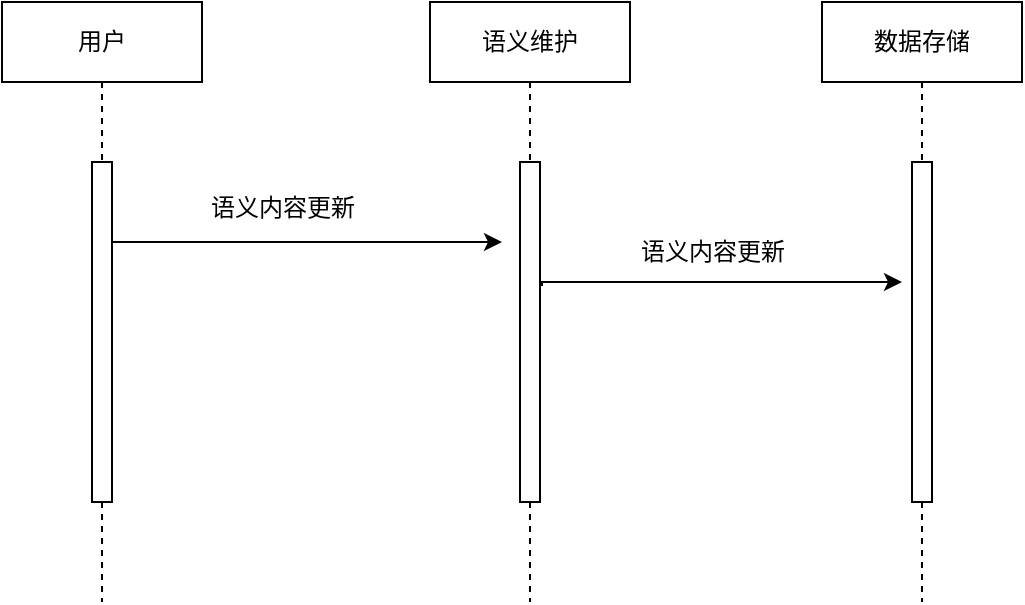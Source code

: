 <mxfile version="27.1.4">
  <diagram name="第 1 页" id="MfIFG6zJ9QqYfpl9coRl">
    <mxGraphModel dx="430" dy="221" grid="1" gridSize="10" guides="1" tooltips="1" connect="1" arrows="1" fold="1" page="1" pageScale="1" pageWidth="827" pageHeight="1169" math="0" shadow="0">
      <root>
        <mxCell id="0" />
        <mxCell id="1" parent="0" />
        <mxCell id="7Od66dSv7Lf0fgTr6rLx-1" value="用户" style="shape=umlLifeline;perimeter=lifelinePerimeter;whiteSpace=wrap;html=1;container=1;dropTarget=0;collapsible=0;recursiveResize=0;outlineConnect=0;portConstraint=eastwest;newEdgeStyle={&quot;curved&quot;:0,&quot;rounded&quot;:0};" vertex="1" parent="1">
          <mxGeometry x="150" y="50" width="100" height="300" as="geometry" />
        </mxCell>
        <mxCell id="7Od66dSv7Lf0fgTr6rLx-4" value="" style="html=1;points=[[0,0,0,0,5],[0,1,0,0,-5],[1,0,0,0,5],[1,1,0,0,-5]];perimeter=orthogonalPerimeter;outlineConnect=0;targetShapes=umlLifeline;portConstraint=eastwest;newEdgeStyle={&quot;curved&quot;:0,&quot;rounded&quot;:0};" vertex="1" parent="7Od66dSv7Lf0fgTr6rLx-1">
          <mxGeometry x="45" y="80" width="10" height="170" as="geometry" />
        </mxCell>
        <mxCell id="7Od66dSv7Lf0fgTr6rLx-2" value="语义维护" style="shape=umlLifeline;perimeter=lifelinePerimeter;whiteSpace=wrap;html=1;container=1;dropTarget=0;collapsible=0;recursiveResize=0;outlineConnect=0;portConstraint=eastwest;newEdgeStyle={&quot;curved&quot;:0,&quot;rounded&quot;:0};" vertex="1" parent="1">
          <mxGeometry x="364" y="50" width="100" height="300" as="geometry" />
        </mxCell>
        <mxCell id="7Od66dSv7Lf0fgTr6rLx-5" value="" style="html=1;points=[[0,0,0,0,5],[0,1,0,0,-5],[1,0,0,0,5],[1,1,0,0,-5]];perimeter=orthogonalPerimeter;outlineConnect=0;targetShapes=umlLifeline;portConstraint=eastwest;newEdgeStyle={&quot;curved&quot;:0,&quot;rounded&quot;:0};" vertex="1" parent="7Od66dSv7Lf0fgTr6rLx-2">
          <mxGeometry x="45" y="80" width="10" height="170" as="geometry" />
        </mxCell>
        <mxCell id="7Od66dSv7Lf0fgTr6rLx-3" value="数据存储" style="shape=umlLifeline;perimeter=lifelinePerimeter;whiteSpace=wrap;html=1;container=1;dropTarget=0;collapsible=0;recursiveResize=0;outlineConnect=0;portConstraint=eastwest;newEdgeStyle={&quot;curved&quot;:0,&quot;rounded&quot;:0};" vertex="1" parent="1">
          <mxGeometry x="560" y="50" width="100" height="300" as="geometry" />
        </mxCell>
        <mxCell id="7Od66dSv7Lf0fgTr6rLx-10" value="" style="html=1;points=[[0,0,0,0,5],[0,1,0,0,-5],[1,0,0,0,5],[1,1,0,0,-5]];perimeter=orthogonalPerimeter;outlineConnect=0;targetShapes=umlLifeline;portConstraint=eastwest;newEdgeStyle={&quot;curved&quot;:0,&quot;rounded&quot;:0};" vertex="1" parent="7Od66dSv7Lf0fgTr6rLx-3">
          <mxGeometry x="45" y="80" width="10" height="170" as="geometry" />
        </mxCell>
        <mxCell id="7Od66dSv7Lf0fgTr6rLx-6" style="edgeStyle=orthogonalEdgeStyle;rounded=0;orthogonalLoop=1;jettySize=auto;html=1;curved=0;" edge="1" parent="1">
          <mxGeometry relative="1" as="geometry">
            <mxPoint x="400" y="170" as="targetPoint" />
            <mxPoint x="205" y="170" as="sourcePoint" />
            <Array as="points">
              <mxPoint x="240" y="170" />
              <mxPoint x="240" y="170" />
            </Array>
          </mxGeometry>
        </mxCell>
        <mxCell id="7Od66dSv7Lf0fgTr6rLx-7" value="语义内容更新" style="text;html=1;align=center;verticalAlign=middle;resizable=0;points=[];autosize=1;strokeColor=none;fillColor=none;" vertex="1" parent="1">
          <mxGeometry x="240" y="138" width="100" height="30" as="geometry" />
        </mxCell>
        <mxCell id="7Od66dSv7Lf0fgTr6rLx-8" style="edgeStyle=orthogonalEdgeStyle;rounded=0;orthogonalLoop=1;jettySize=auto;html=1;curved=0;" edge="1" parent="1">
          <mxGeometry relative="1" as="geometry">
            <mxPoint x="600" y="190" as="targetPoint" />
            <mxPoint x="420" y="192" as="sourcePoint" />
            <Array as="points">
              <mxPoint x="420" y="190" />
            </Array>
          </mxGeometry>
        </mxCell>
        <mxCell id="7Od66dSv7Lf0fgTr6rLx-9" value="语义内容更新" style="text;html=1;align=center;verticalAlign=middle;resizable=0;points=[];autosize=1;strokeColor=none;fillColor=none;" vertex="1" parent="1">
          <mxGeometry x="455" y="160" width="100" height="30" as="geometry" />
        </mxCell>
      </root>
    </mxGraphModel>
  </diagram>
</mxfile>
